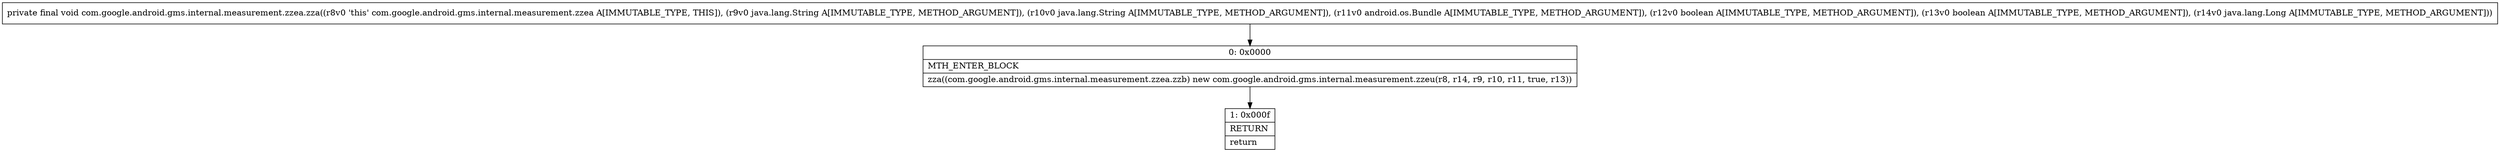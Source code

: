 digraph "CFG forcom.google.android.gms.internal.measurement.zzea.zza(Ljava\/lang\/String;Ljava\/lang\/String;Landroid\/os\/Bundle;ZZLjava\/lang\/Long;)V" {
Node_0 [shape=record,label="{0\:\ 0x0000|MTH_ENTER_BLOCK\l|zza((com.google.android.gms.internal.measurement.zzea.zzb) new com.google.android.gms.internal.measurement.zzeu(r8, r14, r9, r10, r11, true, r13))\l}"];
Node_1 [shape=record,label="{1\:\ 0x000f|RETURN\l|return\l}"];
MethodNode[shape=record,label="{private final void com.google.android.gms.internal.measurement.zzea.zza((r8v0 'this' com.google.android.gms.internal.measurement.zzea A[IMMUTABLE_TYPE, THIS]), (r9v0 java.lang.String A[IMMUTABLE_TYPE, METHOD_ARGUMENT]), (r10v0 java.lang.String A[IMMUTABLE_TYPE, METHOD_ARGUMENT]), (r11v0 android.os.Bundle A[IMMUTABLE_TYPE, METHOD_ARGUMENT]), (r12v0 boolean A[IMMUTABLE_TYPE, METHOD_ARGUMENT]), (r13v0 boolean A[IMMUTABLE_TYPE, METHOD_ARGUMENT]), (r14v0 java.lang.Long A[IMMUTABLE_TYPE, METHOD_ARGUMENT])) }"];
MethodNode -> Node_0;
Node_0 -> Node_1;
}

